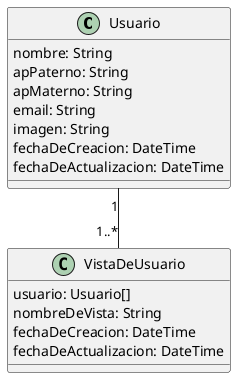 @startuml VistaDeUsuarioClassDiagram
class Usuario {
    nombre: String
    apPaterno: String
    apMaterno: String
    email: String    
    imagen: String    
    fechaDeCreacion: DateTime
    fechaDeActualizacion: DateTime
}
class VistaDeUsuario {
    usuario: Usuario[]
    nombreDeVista: String
    fechaDeCreacion: DateTime
    fechaDeActualizacion: DateTime
}
Usuario "1" -- "1..*" VistaDeUsuario
@enduml

